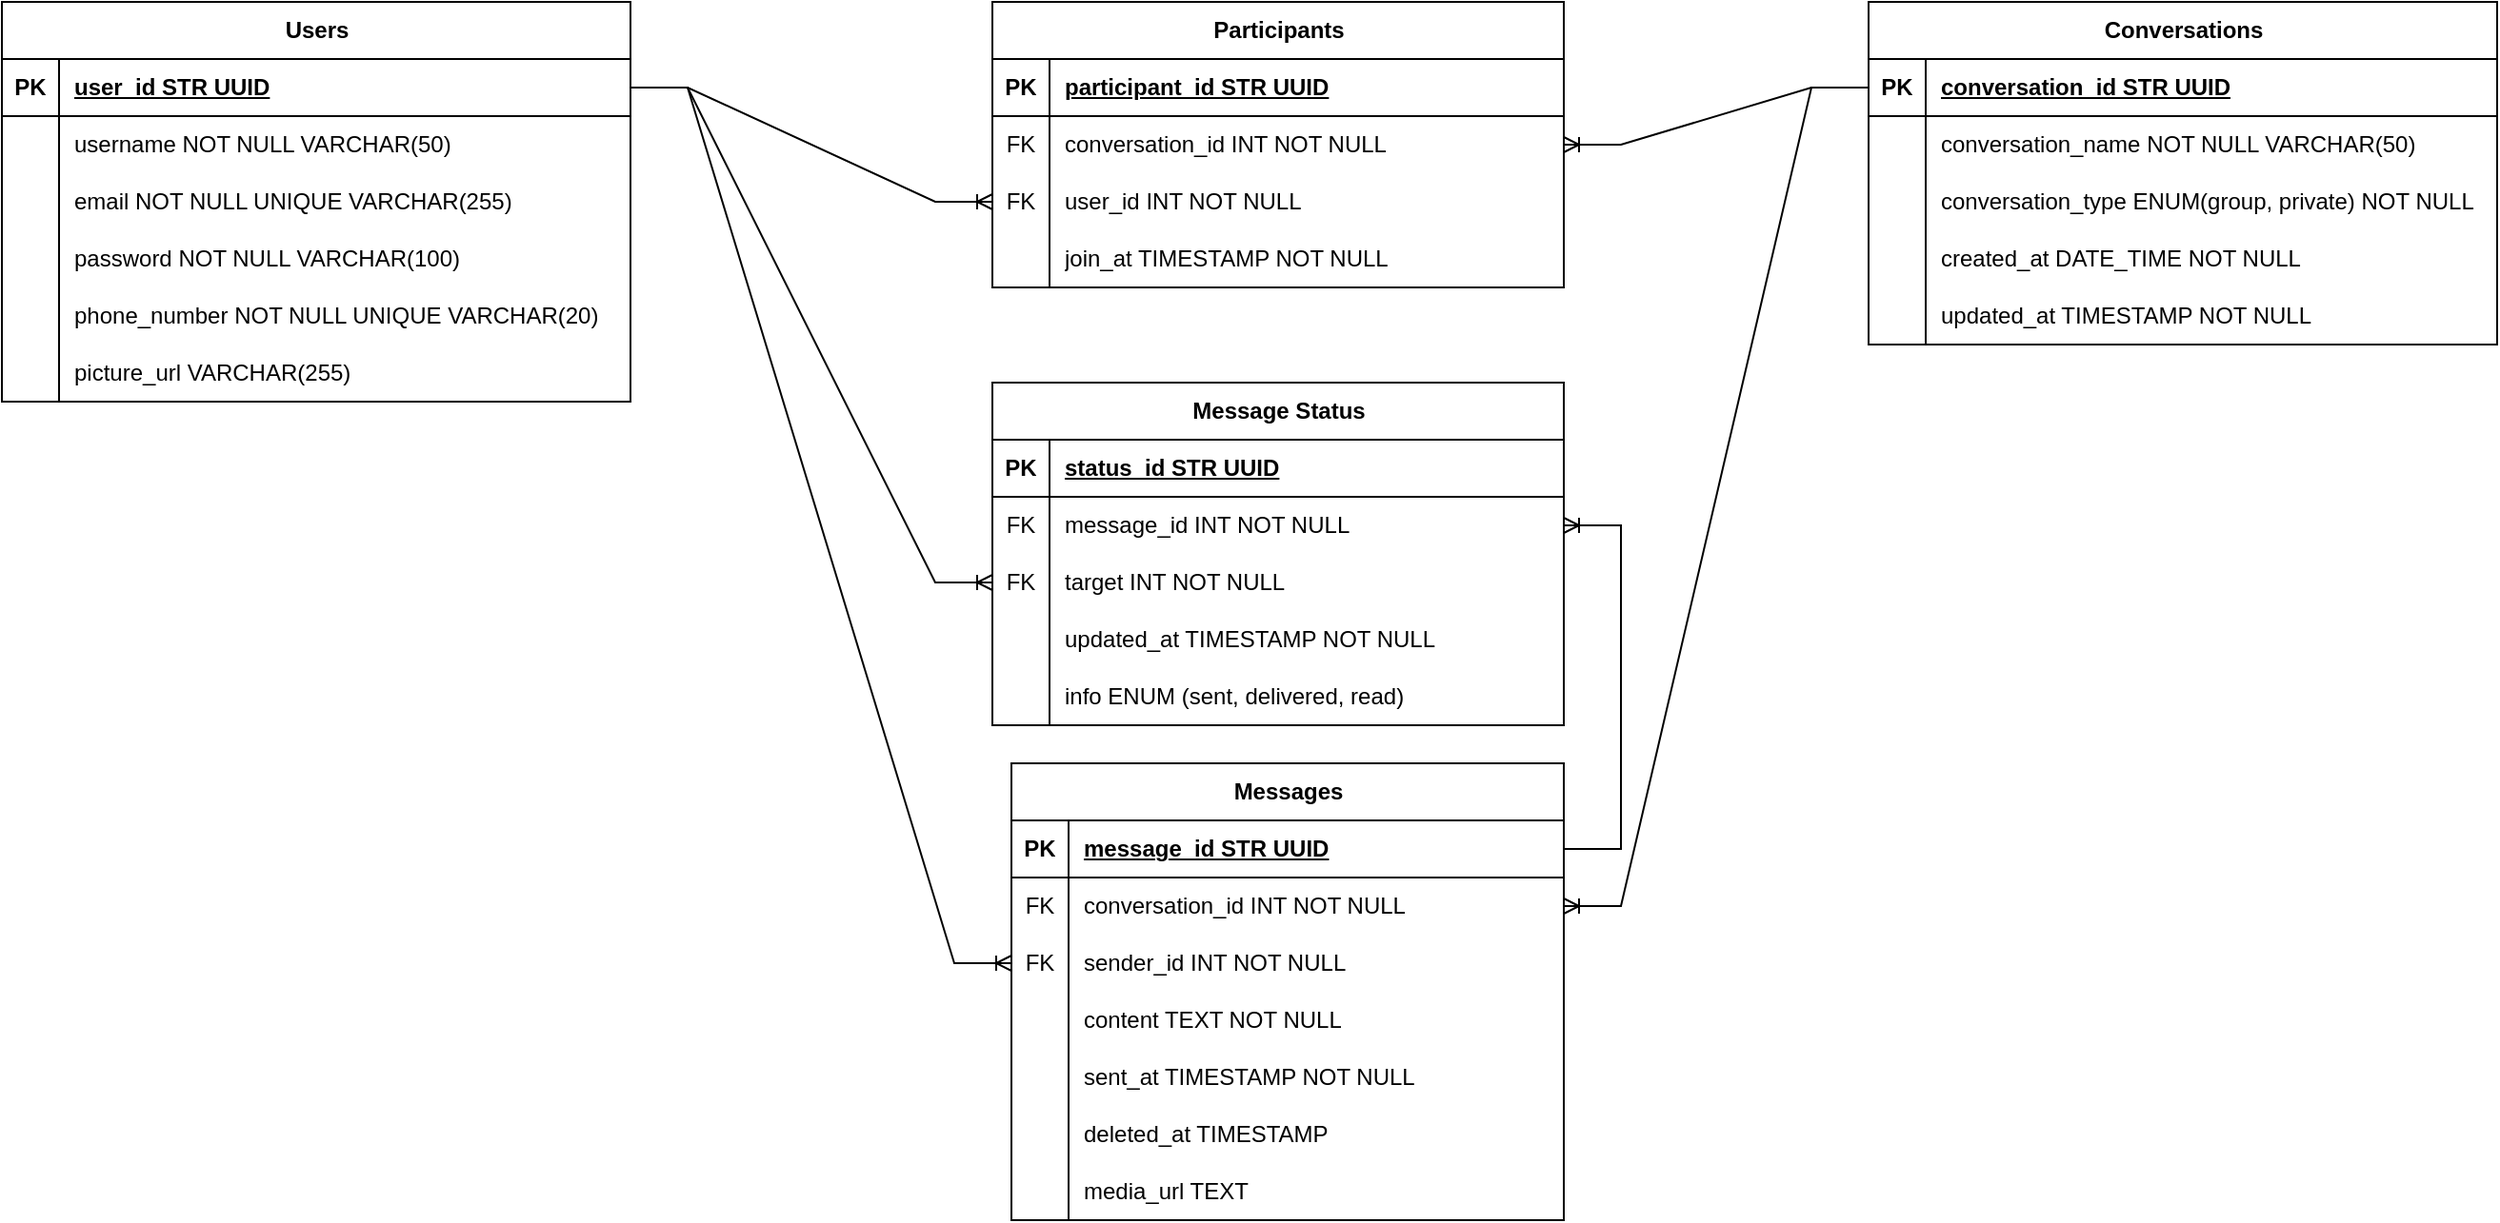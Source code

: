 <mxfile version="24.7.16">
  <diagram id="R2lEEEUBdFMjLlhIrx00" name="Page-1">
    <mxGraphModel dx="2422" dy="648" grid="1" gridSize="10" guides="1" tooltips="1" connect="1" arrows="1" fold="1" page="1" pageScale="1" pageWidth="850" pageHeight="1100" math="0" shadow="0" extFonts="Permanent Marker^https://fonts.googleapis.com/css?family=Permanent+Marker">
      <root>
        <mxCell id="0" />
        <mxCell id="1" parent="0" />
        <mxCell id="IHIBy4y1c_SKiYk8GqjD-1" value="Users" style="shape=table;startSize=30;container=1;collapsible=1;childLayout=tableLayout;fixedRows=1;rowLines=0;fontStyle=1;align=center;resizeLast=1;html=1;" parent="1" vertex="1">
          <mxGeometry x="-320" y="160" width="330" height="210" as="geometry" />
        </mxCell>
        <mxCell id="IHIBy4y1c_SKiYk8GqjD-2" value="" style="shape=tableRow;horizontal=0;startSize=0;swimlaneHead=0;swimlaneBody=0;fillColor=none;collapsible=0;dropTarget=0;points=[[0,0.5],[1,0.5]];portConstraint=eastwest;top=0;left=0;right=0;bottom=1;" parent="IHIBy4y1c_SKiYk8GqjD-1" vertex="1">
          <mxGeometry y="30" width="330" height="30" as="geometry" />
        </mxCell>
        <mxCell id="IHIBy4y1c_SKiYk8GqjD-3" value="PK" style="shape=partialRectangle;connectable=0;fillColor=none;top=0;left=0;bottom=0;right=0;fontStyle=1;overflow=hidden;whiteSpace=wrap;html=1;" parent="IHIBy4y1c_SKiYk8GqjD-2" vertex="1">
          <mxGeometry width="30" height="30" as="geometry">
            <mxRectangle width="30" height="30" as="alternateBounds" />
          </mxGeometry>
        </mxCell>
        <mxCell id="IHIBy4y1c_SKiYk8GqjD-4" value="user_id STR UUID" style="shape=partialRectangle;connectable=0;fillColor=none;top=0;left=0;bottom=0;right=0;align=left;spacingLeft=6;fontStyle=5;overflow=hidden;whiteSpace=wrap;html=1;" parent="IHIBy4y1c_SKiYk8GqjD-2" vertex="1">
          <mxGeometry x="30" width="300" height="30" as="geometry">
            <mxRectangle width="300" height="30" as="alternateBounds" />
          </mxGeometry>
        </mxCell>
        <mxCell id="IHIBy4y1c_SKiYk8GqjD-5" value="" style="shape=tableRow;horizontal=0;startSize=0;swimlaneHead=0;swimlaneBody=0;fillColor=none;collapsible=0;dropTarget=0;points=[[0,0.5],[1,0.5]];portConstraint=eastwest;top=0;left=0;right=0;bottom=0;" parent="IHIBy4y1c_SKiYk8GqjD-1" vertex="1">
          <mxGeometry y="60" width="330" height="30" as="geometry" />
        </mxCell>
        <mxCell id="IHIBy4y1c_SKiYk8GqjD-6" value="" style="shape=partialRectangle;connectable=0;fillColor=none;top=0;left=0;bottom=0;right=0;editable=1;overflow=hidden;whiteSpace=wrap;html=1;" parent="IHIBy4y1c_SKiYk8GqjD-5" vertex="1">
          <mxGeometry width="30" height="30" as="geometry">
            <mxRectangle width="30" height="30" as="alternateBounds" />
          </mxGeometry>
        </mxCell>
        <mxCell id="IHIBy4y1c_SKiYk8GqjD-7" value="username NOT NULL VARCHAR(50)" style="shape=partialRectangle;connectable=0;fillColor=none;top=0;left=0;bottom=0;right=0;align=left;spacingLeft=6;overflow=hidden;whiteSpace=wrap;html=1;" parent="IHIBy4y1c_SKiYk8GqjD-5" vertex="1">
          <mxGeometry x="30" width="300" height="30" as="geometry">
            <mxRectangle width="300" height="30" as="alternateBounds" />
          </mxGeometry>
        </mxCell>
        <mxCell id="IHIBy4y1c_SKiYk8GqjD-8" value="" style="shape=tableRow;horizontal=0;startSize=0;swimlaneHead=0;swimlaneBody=0;fillColor=none;collapsible=0;dropTarget=0;points=[[0,0.5],[1,0.5]];portConstraint=eastwest;top=0;left=0;right=0;bottom=0;" parent="IHIBy4y1c_SKiYk8GqjD-1" vertex="1">
          <mxGeometry y="90" width="330" height="30" as="geometry" />
        </mxCell>
        <mxCell id="IHIBy4y1c_SKiYk8GqjD-9" value="" style="shape=partialRectangle;connectable=0;fillColor=none;top=0;left=0;bottom=0;right=0;editable=1;overflow=hidden;whiteSpace=wrap;html=1;" parent="IHIBy4y1c_SKiYk8GqjD-8" vertex="1">
          <mxGeometry width="30" height="30" as="geometry">
            <mxRectangle width="30" height="30" as="alternateBounds" />
          </mxGeometry>
        </mxCell>
        <mxCell id="IHIBy4y1c_SKiYk8GqjD-10" value="email NOT NULL UNIQUE VARCHAR(255)" style="shape=partialRectangle;connectable=0;fillColor=none;top=0;left=0;bottom=0;right=0;align=left;spacingLeft=6;overflow=hidden;whiteSpace=wrap;html=1;" parent="IHIBy4y1c_SKiYk8GqjD-8" vertex="1">
          <mxGeometry x="30" width="300" height="30" as="geometry">
            <mxRectangle width="300" height="30" as="alternateBounds" />
          </mxGeometry>
        </mxCell>
        <mxCell id="IHIBy4y1c_SKiYk8GqjD-11" value="" style="shape=tableRow;horizontal=0;startSize=0;swimlaneHead=0;swimlaneBody=0;fillColor=none;collapsible=0;dropTarget=0;points=[[0,0.5],[1,0.5]];portConstraint=eastwest;top=0;left=0;right=0;bottom=0;" parent="IHIBy4y1c_SKiYk8GqjD-1" vertex="1">
          <mxGeometry y="120" width="330" height="30" as="geometry" />
        </mxCell>
        <mxCell id="IHIBy4y1c_SKiYk8GqjD-12" value="" style="shape=partialRectangle;connectable=0;fillColor=none;top=0;left=0;bottom=0;right=0;editable=1;overflow=hidden;whiteSpace=wrap;html=1;" parent="IHIBy4y1c_SKiYk8GqjD-11" vertex="1">
          <mxGeometry width="30" height="30" as="geometry">
            <mxRectangle width="30" height="30" as="alternateBounds" />
          </mxGeometry>
        </mxCell>
        <mxCell id="IHIBy4y1c_SKiYk8GqjD-13" value="password NOT NULL VARCHAR(100)" style="shape=partialRectangle;connectable=0;fillColor=none;top=0;left=0;bottom=0;right=0;align=left;spacingLeft=6;overflow=hidden;whiteSpace=wrap;html=1;" parent="IHIBy4y1c_SKiYk8GqjD-11" vertex="1">
          <mxGeometry x="30" width="300" height="30" as="geometry">
            <mxRectangle width="300" height="30" as="alternateBounds" />
          </mxGeometry>
        </mxCell>
        <mxCell id="IHIBy4y1c_SKiYk8GqjD-17" style="shape=tableRow;horizontal=0;startSize=0;swimlaneHead=0;swimlaneBody=0;fillColor=none;collapsible=0;dropTarget=0;points=[[0,0.5],[1,0.5]];portConstraint=eastwest;top=0;left=0;right=0;bottom=0;" parent="IHIBy4y1c_SKiYk8GqjD-1" vertex="1">
          <mxGeometry y="150" width="330" height="30" as="geometry" />
        </mxCell>
        <mxCell id="IHIBy4y1c_SKiYk8GqjD-18" style="shape=partialRectangle;connectable=0;fillColor=none;top=0;left=0;bottom=0;right=0;editable=1;overflow=hidden;whiteSpace=wrap;html=1;" parent="IHIBy4y1c_SKiYk8GqjD-17" vertex="1">
          <mxGeometry width="30" height="30" as="geometry">
            <mxRectangle width="30" height="30" as="alternateBounds" />
          </mxGeometry>
        </mxCell>
        <mxCell id="IHIBy4y1c_SKiYk8GqjD-19" value="phone_number NOT NULL UNIQUE VARCHAR(20)" style="shape=partialRectangle;connectable=0;fillColor=none;top=0;left=0;bottom=0;right=0;align=left;spacingLeft=6;overflow=hidden;whiteSpace=wrap;html=1;" parent="IHIBy4y1c_SKiYk8GqjD-17" vertex="1">
          <mxGeometry x="30" width="300" height="30" as="geometry">
            <mxRectangle width="300" height="30" as="alternateBounds" />
          </mxGeometry>
        </mxCell>
        <mxCell id="IHIBy4y1c_SKiYk8GqjD-14" style="shape=tableRow;horizontal=0;startSize=0;swimlaneHead=0;swimlaneBody=0;fillColor=none;collapsible=0;dropTarget=0;points=[[0,0.5],[1,0.5]];portConstraint=eastwest;top=0;left=0;right=0;bottom=0;" parent="IHIBy4y1c_SKiYk8GqjD-1" vertex="1">
          <mxGeometry y="180" width="330" height="30" as="geometry" />
        </mxCell>
        <mxCell id="IHIBy4y1c_SKiYk8GqjD-15" style="shape=partialRectangle;connectable=0;fillColor=none;top=0;left=0;bottom=0;right=0;editable=1;overflow=hidden;whiteSpace=wrap;html=1;" parent="IHIBy4y1c_SKiYk8GqjD-14" vertex="1">
          <mxGeometry width="30" height="30" as="geometry">
            <mxRectangle width="30" height="30" as="alternateBounds" />
          </mxGeometry>
        </mxCell>
        <mxCell id="IHIBy4y1c_SKiYk8GqjD-16" value="picture_url VARCHAR(255)" style="shape=partialRectangle;connectable=0;fillColor=none;top=0;left=0;bottom=0;right=0;align=left;spacingLeft=6;overflow=hidden;whiteSpace=wrap;html=1;" parent="IHIBy4y1c_SKiYk8GqjD-14" vertex="1">
          <mxGeometry x="30" width="300" height="30" as="geometry">
            <mxRectangle width="300" height="30" as="alternateBounds" />
          </mxGeometry>
        </mxCell>
        <mxCell id="IHIBy4y1c_SKiYk8GqjD-20" value="Conversations" style="shape=table;startSize=30;container=1;collapsible=1;childLayout=tableLayout;fixedRows=1;rowLines=0;fontStyle=1;align=center;resizeLast=1;html=1;" parent="1" vertex="1">
          <mxGeometry x="660" y="160" width="330" height="180" as="geometry" />
        </mxCell>
        <mxCell id="IHIBy4y1c_SKiYk8GqjD-21" value="" style="shape=tableRow;horizontal=0;startSize=0;swimlaneHead=0;swimlaneBody=0;fillColor=none;collapsible=0;dropTarget=0;points=[[0,0.5],[1,0.5]];portConstraint=eastwest;top=0;left=0;right=0;bottom=1;" parent="IHIBy4y1c_SKiYk8GqjD-20" vertex="1">
          <mxGeometry y="30" width="330" height="30" as="geometry" />
        </mxCell>
        <mxCell id="IHIBy4y1c_SKiYk8GqjD-22" value="PK" style="shape=partialRectangle;connectable=0;fillColor=none;top=0;left=0;bottom=0;right=0;fontStyle=1;overflow=hidden;whiteSpace=wrap;html=1;" parent="IHIBy4y1c_SKiYk8GqjD-21" vertex="1">
          <mxGeometry width="30" height="30" as="geometry">
            <mxRectangle width="30" height="30" as="alternateBounds" />
          </mxGeometry>
        </mxCell>
        <mxCell id="IHIBy4y1c_SKiYk8GqjD-23" value="conversation_id STR UUID" style="shape=partialRectangle;connectable=0;fillColor=none;top=0;left=0;bottom=0;right=0;align=left;spacingLeft=6;fontStyle=5;overflow=hidden;whiteSpace=wrap;html=1;" parent="IHIBy4y1c_SKiYk8GqjD-21" vertex="1">
          <mxGeometry x="30" width="300" height="30" as="geometry">
            <mxRectangle width="300" height="30" as="alternateBounds" />
          </mxGeometry>
        </mxCell>
        <mxCell id="IHIBy4y1c_SKiYk8GqjD-24" value="" style="shape=tableRow;horizontal=0;startSize=0;swimlaneHead=0;swimlaneBody=0;fillColor=none;collapsible=0;dropTarget=0;points=[[0,0.5],[1,0.5]];portConstraint=eastwest;top=0;left=0;right=0;bottom=0;" parent="IHIBy4y1c_SKiYk8GqjD-20" vertex="1">
          <mxGeometry y="60" width="330" height="30" as="geometry" />
        </mxCell>
        <mxCell id="IHIBy4y1c_SKiYk8GqjD-25" value="" style="shape=partialRectangle;connectable=0;fillColor=none;top=0;left=0;bottom=0;right=0;editable=1;overflow=hidden;whiteSpace=wrap;html=1;" parent="IHIBy4y1c_SKiYk8GqjD-24" vertex="1">
          <mxGeometry width="30" height="30" as="geometry">
            <mxRectangle width="30" height="30" as="alternateBounds" />
          </mxGeometry>
        </mxCell>
        <mxCell id="IHIBy4y1c_SKiYk8GqjD-26" value="conversation_name NOT NULL VARCHAR(50)" style="shape=partialRectangle;connectable=0;fillColor=none;top=0;left=0;bottom=0;right=0;align=left;spacingLeft=6;overflow=hidden;whiteSpace=wrap;html=1;" parent="IHIBy4y1c_SKiYk8GqjD-24" vertex="1">
          <mxGeometry x="30" width="300" height="30" as="geometry">
            <mxRectangle width="300" height="30" as="alternateBounds" />
          </mxGeometry>
        </mxCell>
        <mxCell id="IHIBy4y1c_SKiYk8GqjD-27" value="" style="shape=tableRow;horizontal=0;startSize=0;swimlaneHead=0;swimlaneBody=0;fillColor=none;collapsible=0;dropTarget=0;points=[[0,0.5],[1,0.5]];portConstraint=eastwest;top=0;left=0;right=0;bottom=0;" parent="IHIBy4y1c_SKiYk8GqjD-20" vertex="1">
          <mxGeometry y="90" width="330" height="30" as="geometry" />
        </mxCell>
        <mxCell id="IHIBy4y1c_SKiYk8GqjD-28" value="" style="shape=partialRectangle;connectable=0;fillColor=none;top=0;left=0;bottom=0;right=0;editable=1;overflow=hidden;whiteSpace=wrap;html=1;" parent="IHIBy4y1c_SKiYk8GqjD-27" vertex="1">
          <mxGeometry width="30" height="30" as="geometry">
            <mxRectangle width="30" height="30" as="alternateBounds" />
          </mxGeometry>
        </mxCell>
        <mxCell id="IHIBy4y1c_SKiYk8GqjD-29" value="conversation_type ENUM(group, private) NOT NULL" style="shape=partialRectangle;connectable=0;fillColor=none;top=0;left=0;bottom=0;right=0;align=left;spacingLeft=6;overflow=hidden;whiteSpace=wrap;html=1;" parent="IHIBy4y1c_SKiYk8GqjD-27" vertex="1">
          <mxGeometry x="30" width="300" height="30" as="geometry">
            <mxRectangle width="300" height="30" as="alternateBounds" />
          </mxGeometry>
        </mxCell>
        <mxCell id="IHIBy4y1c_SKiYk8GqjD-30" value="" style="shape=tableRow;horizontal=0;startSize=0;swimlaneHead=0;swimlaneBody=0;fillColor=none;collapsible=0;dropTarget=0;points=[[0,0.5],[1,0.5]];portConstraint=eastwest;top=0;left=0;right=0;bottom=0;" parent="IHIBy4y1c_SKiYk8GqjD-20" vertex="1">
          <mxGeometry y="120" width="330" height="30" as="geometry" />
        </mxCell>
        <mxCell id="IHIBy4y1c_SKiYk8GqjD-31" value="" style="shape=partialRectangle;connectable=0;fillColor=none;top=0;left=0;bottom=0;right=0;editable=1;overflow=hidden;whiteSpace=wrap;html=1;" parent="IHIBy4y1c_SKiYk8GqjD-30" vertex="1">
          <mxGeometry width="30" height="30" as="geometry">
            <mxRectangle width="30" height="30" as="alternateBounds" />
          </mxGeometry>
        </mxCell>
        <mxCell id="IHIBy4y1c_SKiYk8GqjD-32" value="created_at DATE_TIME NOT NULL" style="shape=partialRectangle;connectable=0;fillColor=none;top=0;left=0;bottom=0;right=0;align=left;spacingLeft=6;overflow=hidden;whiteSpace=wrap;html=1;" parent="IHIBy4y1c_SKiYk8GqjD-30" vertex="1">
          <mxGeometry x="30" width="300" height="30" as="geometry">
            <mxRectangle width="300" height="30" as="alternateBounds" />
          </mxGeometry>
        </mxCell>
        <mxCell id="IHIBy4y1c_SKiYk8GqjD-46" style="shape=tableRow;horizontal=0;startSize=0;swimlaneHead=0;swimlaneBody=0;fillColor=none;collapsible=0;dropTarget=0;points=[[0,0.5],[1,0.5]];portConstraint=eastwest;top=0;left=0;right=0;bottom=0;" parent="IHIBy4y1c_SKiYk8GqjD-20" vertex="1">
          <mxGeometry y="150" width="330" height="30" as="geometry" />
        </mxCell>
        <mxCell id="IHIBy4y1c_SKiYk8GqjD-47" style="shape=partialRectangle;connectable=0;fillColor=none;top=0;left=0;bottom=0;right=0;editable=1;overflow=hidden;whiteSpace=wrap;html=1;" parent="IHIBy4y1c_SKiYk8GqjD-46" vertex="1">
          <mxGeometry width="30" height="30" as="geometry">
            <mxRectangle width="30" height="30" as="alternateBounds" />
          </mxGeometry>
        </mxCell>
        <mxCell id="IHIBy4y1c_SKiYk8GqjD-48" value="updated_at TIMESTAMP NOT NULL" style="shape=partialRectangle;connectable=0;fillColor=none;top=0;left=0;bottom=0;right=0;align=left;spacingLeft=6;overflow=hidden;whiteSpace=wrap;html=1;" parent="IHIBy4y1c_SKiYk8GqjD-46" vertex="1">
          <mxGeometry x="30" width="300" height="30" as="geometry">
            <mxRectangle width="300" height="30" as="alternateBounds" />
          </mxGeometry>
        </mxCell>
        <mxCell id="IHIBy4y1c_SKiYk8GqjD-33" value="Participants" style="shape=table;startSize=30;container=1;collapsible=1;childLayout=tableLayout;fixedRows=1;rowLines=0;fontStyle=1;align=center;resizeLast=1;html=1;" parent="1" vertex="1">
          <mxGeometry x="200" y="160" width="300" height="150" as="geometry" />
        </mxCell>
        <mxCell id="IHIBy4y1c_SKiYk8GqjD-34" value="" style="shape=tableRow;horizontal=0;startSize=0;swimlaneHead=0;swimlaneBody=0;fillColor=none;collapsible=0;dropTarget=0;points=[[0,0.5],[1,0.5]];portConstraint=eastwest;top=0;left=0;right=0;bottom=1;" parent="IHIBy4y1c_SKiYk8GqjD-33" vertex="1">
          <mxGeometry y="30" width="300" height="30" as="geometry" />
        </mxCell>
        <mxCell id="IHIBy4y1c_SKiYk8GqjD-35" value="PK" style="shape=partialRectangle;connectable=0;fillColor=none;top=0;left=0;bottom=0;right=0;fontStyle=1;overflow=hidden;whiteSpace=wrap;html=1;" parent="IHIBy4y1c_SKiYk8GqjD-34" vertex="1">
          <mxGeometry width="30" height="30" as="geometry">
            <mxRectangle width="30" height="30" as="alternateBounds" />
          </mxGeometry>
        </mxCell>
        <mxCell id="IHIBy4y1c_SKiYk8GqjD-36" value="participant_id STR UUID" style="shape=partialRectangle;connectable=0;fillColor=none;top=0;left=0;bottom=0;right=0;align=left;spacingLeft=6;fontStyle=5;overflow=hidden;whiteSpace=wrap;html=1;" parent="IHIBy4y1c_SKiYk8GqjD-34" vertex="1">
          <mxGeometry x="30" width="270" height="30" as="geometry">
            <mxRectangle width="270" height="30" as="alternateBounds" />
          </mxGeometry>
        </mxCell>
        <mxCell id="IHIBy4y1c_SKiYk8GqjD-37" value="" style="shape=tableRow;horizontal=0;startSize=0;swimlaneHead=0;swimlaneBody=0;fillColor=none;collapsible=0;dropTarget=0;points=[[0,0.5],[1,0.5]];portConstraint=eastwest;top=0;left=0;right=0;bottom=0;" parent="IHIBy4y1c_SKiYk8GqjD-33" vertex="1">
          <mxGeometry y="60" width="300" height="30" as="geometry" />
        </mxCell>
        <mxCell id="IHIBy4y1c_SKiYk8GqjD-38" value="FK" style="shape=partialRectangle;connectable=0;fillColor=none;top=0;left=0;bottom=0;right=0;editable=1;overflow=hidden;whiteSpace=wrap;html=1;" parent="IHIBy4y1c_SKiYk8GqjD-37" vertex="1">
          <mxGeometry width="30" height="30" as="geometry">
            <mxRectangle width="30" height="30" as="alternateBounds" />
          </mxGeometry>
        </mxCell>
        <mxCell id="IHIBy4y1c_SKiYk8GqjD-39" value="conversation_id INT NOT NULL" style="shape=partialRectangle;connectable=0;fillColor=none;top=0;left=0;bottom=0;right=0;align=left;spacingLeft=6;overflow=hidden;whiteSpace=wrap;html=1;" parent="IHIBy4y1c_SKiYk8GqjD-37" vertex="1">
          <mxGeometry x="30" width="270" height="30" as="geometry">
            <mxRectangle width="270" height="30" as="alternateBounds" />
          </mxGeometry>
        </mxCell>
        <mxCell id="IHIBy4y1c_SKiYk8GqjD-40" value="" style="shape=tableRow;horizontal=0;startSize=0;swimlaneHead=0;swimlaneBody=0;fillColor=none;collapsible=0;dropTarget=0;points=[[0,0.5],[1,0.5]];portConstraint=eastwest;top=0;left=0;right=0;bottom=0;" parent="IHIBy4y1c_SKiYk8GqjD-33" vertex="1">
          <mxGeometry y="90" width="300" height="30" as="geometry" />
        </mxCell>
        <mxCell id="IHIBy4y1c_SKiYk8GqjD-41" value="FK" style="shape=partialRectangle;connectable=0;fillColor=none;top=0;left=0;bottom=0;right=0;editable=1;overflow=hidden;whiteSpace=wrap;html=1;" parent="IHIBy4y1c_SKiYk8GqjD-40" vertex="1">
          <mxGeometry width="30" height="30" as="geometry">
            <mxRectangle width="30" height="30" as="alternateBounds" />
          </mxGeometry>
        </mxCell>
        <mxCell id="IHIBy4y1c_SKiYk8GqjD-42" value="user_id INT NOT NULL" style="shape=partialRectangle;connectable=0;fillColor=none;top=0;left=0;bottom=0;right=0;align=left;spacingLeft=6;overflow=hidden;whiteSpace=wrap;html=1;" parent="IHIBy4y1c_SKiYk8GqjD-40" vertex="1">
          <mxGeometry x="30" width="270" height="30" as="geometry">
            <mxRectangle width="270" height="30" as="alternateBounds" />
          </mxGeometry>
        </mxCell>
        <mxCell id="IHIBy4y1c_SKiYk8GqjD-43" value="" style="shape=tableRow;horizontal=0;startSize=0;swimlaneHead=0;swimlaneBody=0;fillColor=none;collapsible=0;dropTarget=0;points=[[0,0.5],[1,0.5]];portConstraint=eastwest;top=0;left=0;right=0;bottom=0;" parent="IHIBy4y1c_SKiYk8GqjD-33" vertex="1">
          <mxGeometry y="120" width="300" height="30" as="geometry" />
        </mxCell>
        <mxCell id="IHIBy4y1c_SKiYk8GqjD-44" value="" style="shape=partialRectangle;connectable=0;fillColor=none;top=0;left=0;bottom=0;right=0;editable=1;overflow=hidden;whiteSpace=wrap;html=1;" parent="IHIBy4y1c_SKiYk8GqjD-43" vertex="1">
          <mxGeometry width="30" height="30" as="geometry">
            <mxRectangle width="30" height="30" as="alternateBounds" />
          </mxGeometry>
        </mxCell>
        <mxCell id="IHIBy4y1c_SKiYk8GqjD-45" value="join_at TIMESTAMP NOT NULL" style="shape=partialRectangle;connectable=0;fillColor=none;top=0;left=0;bottom=0;right=0;align=left;spacingLeft=6;overflow=hidden;whiteSpace=wrap;html=1;" parent="IHIBy4y1c_SKiYk8GqjD-43" vertex="1">
          <mxGeometry x="30" width="270" height="30" as="geometry">
            <mxRectangle width="270" height="30" as="alternateBounds" />
          </mxGeometry>
        </mxCell>
        <mxCell id="IHIBy4y1c_SKiYk8GqjD-49" value="Messages" style="shape=table;startSize=30;container=1;collapsible=1;childLayout=tableLayout;fixedRows=1;rowLines=0;fontStyle=1;align=center;resizeLast=1;html=1;" parent="1" vertex="1">
          <mxGeometry x="210" y="560" width="290" height="240" as="geometry" />
        </mxCell>
        <mxCell id="IHIBy4y1c_SKiYk8GqjD-50" value="" style="shape=tableRow;horizontal=0;startSize=0;swimlaneHead=0;swimlaneBody=0;fillColor=none;collapsible=0;dropTarget=0;points=[[0,0.5],[1,0.5]];portConstraint=eastwest;top=0;left=0;right=0;bottom=1;" parent="IHIBy4y1c_SKiYk8GqjD-49" vertex="1">
          <mxGeometry y="30" width="290" height="30" as="geometry" />
        </mxCell>
        <mxCell id="IHIBy4y1c_SKiYk8GqjD-51" value="PK" style="shape=partialRectangle;connectable=0;fillColor=none;top=0;left=0;bottom=0;right=0;fontStyle=1;overflow=hidden;whiteSpace=wrap;html=1;" parent="IHIBy4y1c_SKiYk8GqjD-50" vertex="1">
          <mxGeometry width="30" height="30" as="geometry">
            <mxRectangle width="30" height="30" as="alternateBounds" />
          </mxGeometry>
        </mxCell>
        <mxCell id="IHIBy4y1c_SKiYk8GqjD-52" value="message_id STR UUID" style="shape=partialRectangle;connectable=0;fillColor=none;top=0;left=0;bottom=0;right=0;align=left;spacingLeft=6;fontStyle=5;overflow=hidden;whiteSpace=wrap;html=1;" parent="IHIBy4y1c_SKiYk8GqjD-50" vertex="1">
          <mxGeometry x="30" width="260" height="30" as="geometry">
            <mxRectangle width="260" height="30" as="alternateBounds" />
          </mxGeometry>
        </mxCell>
        <mxCell id="IHIBy4y1c_SKiYk8GqjD-65" style="shape=tableRow;horizontal=0;startSize=0;swimlaneHead=0;swimlaneBody=0;fillColor=none;collapsible=0;dropTarget=0;points=[[0,0.5],[1,0.5]];portConstraint=eastwest;top=0;left=0;right=0;bottom=0;" parent="IHIBy4y1c_SKiYk8GqjD-49" vertex="1">
          <mxGeometry y="60" width="290" height="30" as="geometry" />
        </mxCell>
        <mxCell id="IHIBy4y1c_SKiYk8GqjD-66" value="FK" style="shape=partialRectangle;connectable=0;fillColor=none;top=0;left=0;bottom=0;right=0;editable=1;overflow=hidden;whiteSpace=wrap;html=1;" parent="IHIBy4y1c_SKiYk8GqjD-65" vertex="1">
          <mxGeometry width="30" height="30" as="geometry">
            <mxRectangle width="30" height="30" as="alternateBounds" />
          </mxGeometry>
        </mxCell>
        <mxCell id="IHIBy4y1c_SKiYk8GqjD-67" value="conversation_id INT NOT NULL" style="shape=partialRectangle;connectable=0;fillColor=none;top=0;left=0;bottom=0;right=0;align=left;spacingLeft=6;overflow=hidden;whiteSpace=wrap;html=1;" parent="IHIBy4y1c_SKiYk8GqjD-65" vertex="1">
          <mxGeometry x="30" width="260" height="30" as="geometry">
            <mxRectangle width="260" height="30" as="alternateBounds" />
          </mxGeometry>
        </mxCell>
        <mxCell id="IHIBy4y1c_SKiYk8GqjD-53" value="" style="shape=tableRow;horizontal=0;startSize=0;swimlaneHead=0;swimlaneBody=0;fillColor=none;collapsible=0;dropTarget=0;points=[[0,0.5],[1,0.5]];portConstraint=eastwest;top=0;left=0;right=0;bottom=0;" parent="IHIBy4y1c_SKiYk8GqjD-49" vertex="1">
          <mxGeometry y="90" width="290" height="30" as="geometry" />
        </mxCell>
        <mxCell id="IHIBy4y1c_SKiYk8GqjD-54" value="FK" style="shape=partialRectangle;connectable=0;fillColor=none;top=0;left=0;bottom=0;right=0;editable=1;overflow=hidden;whiteSpace=wrap;html=1;" parent="IHIBy4y1c_SKiYk8GqjD-53" vertex="1">
          <mxGeometry width="30" height="30" as="geometry">
            <mxRectangle width="30" height="30" as="alternateBounds" />
          </mxGeometry>
        </mxCell>
        <mxCell id="IHIBy4y1c_SKiYk8GqjD-55" value="sender_id INT NOT NULL" style="shape=partialRectangle;connectable=0;fillColor=none;top=0;left=0;bottom=0;right=0;align=left;spacingLeft=6;overflow=hidden;whiteSpace=wrap;html=1;" parent="IHIBy4y1c_SKiYk8GqjD-53" vertex="1">
          <mxGeometry x="30" width="260" height="30" as="geometry">
            <mxRectangle width="260" height="30" as="alternateBounds" />
          </mxGeometry>
        </mxCell>
        <mxCell id="IHIBy4y1c_SKiYk8GqjD-56" value="" style="shape=tableRow;horizontal=0;startSize=0;swimlaneHead=0;swimlaneBody=0;fillColor=none;collapsible=0;dropTarget=0;points=[[0,0.5],[1,0.5]];portConstraint=eastwest;top=0;left=0;right=0;bottom=0;" parent="IHIBy4y1c_SKiYk8GqjD-49" vertex="1">
          <mxGeometry y="120" width="290" height="30" as="geometry" />
        </mxCell>
        <mxCell id="IHIBy4y1c_SKiYk8GqjD-57" value="" style="shape=partialRectangle;connectable=0;fillColor=none;top=0;left=0;bottom=0;right=0;editable=1;overflow=hidden;whiteSpace=wrap;html=1;" parent="IHIBy4y1c_SKiYk8GqjD-56" vertex="1">
          <mxGeometry width="30" height="30" as="geometry">
            <mxRectangle width="30" height="30" as="alternateBounds" />
          </mxGeometry>
        </mxCell>
        <mxCell id="IHIBy4y1c_SKiYk8GqjD-58" value="content TEXT NOT NULL" style="shape=partialRectangle;connectable=0;fillColor=none;top=0;left=0;bottom=0;right=0;align=left;spacingLeft=6;overflow=hidden;whiteSpace=wrap;html=1;" parent="IHIBy4y1c_SKiYk8GqjD-56" vertex="1">
          <mxGeometry x="30" width="260" height="30" as="geometry">
            <mxRectangle width="260" height="30" as="alternateBounds" />
          </mxGeometry>
        </mxCell>
        <mxCell id="IHIBy4y1c_SKiYk8GqjD-59" value="" style="shape=tableRow;horizontal=0;startSize=0;swimlaneHead=0;swimlaneBody=0;fillColor=none;collapsible=0;dropTarget=0;points=[[0,0.5],[1,0.5]];portConstraint=eastwest;top=0;left=0;right=0;bottom=0;" parent="IHIBy4y1c_SKiYk8GqjD-49" vertex="1">
          <mxGeometry y="150" width="290" height="30" as="geometry" />
        </mxCell>
        <mxCell id="IHIBy4y1c_SKiYk8GqjD-60" value="" style="shape=partialRectangle;connectable=0;fillColor=none;top=0;left=0;bottom=0;right=0;editable=1;overflow=hidden;whiteSpace=wrap;html=1;" parent="IHIBy4y1c_SKiYk8GqjD-59" vertex="1">
          <mxGeometry width="30" height="30" as="geometry">
            <mxRectangle width="30" height="30" as="alternateBounds" />
          </mxGeometry>
        </mxCell>
        <mxCell id="IHIBy4y1c_SKiYk8GqjD-61" value="sent_at TIMESTAMP NOT NULL" style="shape=partialRectangle;connectable=0;fillColor=none;top=0;left=0;bottom=0;right=0;align=left;spacingLeft=6;overflow=hidden;whiteSpace=wrap;html=1;" parent="IHIBy4y1c_SKiYk8GqjD-59" vertex="1">
          <mxGeometry x="30" width="260" height="30" as="geometry">
            <mxRectangle width="260" height="30" as="alternateBounds" />
          </mxGeometry>
        </mxCell>
        <mxCell id="IHIBy4y1c_SKiYk8GqjD-62" style="shape=tableRow;horizontal=0;startSize=0;swimlaneHead=0;swimlaneBody=0;fillColor=none;collapsible=0;dropTarget=0;points=[[0,0.5],[1,0.5]];portConstraint=eastwest;top=0;left=0;right=0;bottom=0;" parent="IHIBy4y1c_SKiYk8GqjD-49" vertex="1">
          <mxGeometry y="180" width="290" height="30" as="geometry" />
        </mxCell>
        <mxCell id="IHIBy4y1c_SKiYk8GqjD-63" style="shape=partialRectangle;connectable=0;fillColor=none;top=0;left=0;bottom=0;right=0;editable=1;overflow=hidden;whiteSpace=wrap;html=1;" parent="IHIBy4y1c_SKiYk8GqjD-62" vertex="1">
          <mxGeometry width="30" height="30" as="geometry">
            <mxRectangle width="30" height="30" as="alternateBounds" />
          </mxGeometry>
        </mxCell>
        <mxCell id="IHIBy4y1c_SKiYk8GqjD-64" value="deleted_at TIMESTAMP&amp;nbsp;" style="shape=partialRectangle;connectable=0;fillColor=none;top=0;left=0;bottom=0;right=0;align=left;spacingLeft=6;overflow=hidden;whiteSpace=wrap;html=1;" parent="IHIBy4y1c_SKiYk8GqjD-62" vertex="1">
          <mxGeometry x="30" width="260" height="30" as="geometry">
            <mxRectangle width="260" height="30" as="alternateBounds" />
          </mxGeometry>
        </mxCell>
        <mxCell id="IHIBy4y1c_SKiYk8GqjD-72" style="shape=tableRow;horizontal=0;startSize=0;swimlaneHead=0;swimlaneBody=0;fillColor=none;collapsible=0;dropTarget=0;points=[[0,0.5],[1,0.5]];portConstraint=eastwest;top=0;left=0;right=0;bottom=0;" parent="IHIBy4y1c_SKiYk8GqjD-49" vertex="1">
          <mxGeometry y="210" width="290" height="30" as="geometry" />
        </mxCell>
        <mxCell id="IHIBy4y1c_SKiYk8GqjD-73" style="shape=partialRectangle;connectable=0;fillColor=none;top=0;left=0;bottom=0;right=0;editable=1;overflow=hidden;whiteSpace=wrap;html=1;" parent="IHIBy4y1c_SKiYk8GqjD-72" vertex="1">
          <mxGeometry width="30" height="30" as="geometry">
            <mxRectangle width="30" height="30" as="alternateBounds" />
          </mxGeometry>
        </mxCell>
        <mxCell id="IHIBy4y1c_SKiYk8GqjD-74" value="media_url TEXT&amp;nbsp;" style="shape=partialRectangle;connectable=0;fillColor=none;top=0;left=0;bottom=0;right=0;align=left;spacingLeft=6;overflow=hidden;whiteSpace=wrap;html=1;" parent="IHIBy4y1c_SKiYk8GqjD-72" vertex="1">
          <mxGeometry x="30" width="260" height="30" as="geometry">
            <mxRectangle width="260" height="30" as="alternateBounds" />
          </mxGeometry>
        </mxCell>
        <mxCell id="IHIBy4y1c_SKiYk8GqjD-75" value="Message Status" style="shape=table;startSize=30;container=1;collapsible=1;childLayout=tableLayout;fixedRows=1;rowLines=0;fontStyle=1;align=center;resizeLast=1;html=1;" parent="1" vertex="1">
          <mxGeometry x="200" y="360" width="300" height="180" as="geometry" />
        </mxCell>
        <mxCell id="IHIBy4y1c_SKiYk8GqjD-76" value="" style="shape=tableRow;horizontal=0;startSize=0;swimlaneHead=0;swimlaneBody=0;fillColor=none;collapsible=0;dropTarget=0;points=[[0,0.5],[1,0.5]];portConstraint=eastwest;top=0;left=0;right=0;bottom=1;" parent="IHIBy4y1c_SKiYk8GqjD-75" vertex="1">
          <mxGeometry y="30" width="300" height="30" as="geometry" />
        </mxCell>
        <mxCell id="IHIBy4y1c_SKiYk8GqjD-77" value="PK" style="shape=partialRectangle;connectable=0;fillColor=none;top=0;left=0;bottom=0;right=0;fontStyle=1;overflow=hidden;whiteSpace=wrap;html=1;" parent="IHIBy4y1c_SKiYk8GqjD-76" vertex="1">
          <mxGeometry width="30" height="30" as="geometry">
            <mxRectangle width="30" height="30" as="alternateBounds" />
          </mxGeometry>
        </mxCell>
        <mxCell id="IHIBy4y1c_SKiYk8GqjD-78" value="status_id STR UUID" style="shape=partialRectangle;connectable=0;fillColor=none;top=0;left=0;bottom=0;right=0;align=left;spacingLeft=6;fontStyle=5;overflow=hidden;whiteSpace=wrap;html=1;" parent="IHIBy4y1c_SKiYk8GqjD-76" vertex="1">
          <mxGeometry x="30" width="270" height="30" as="geometry">
            <mxRectangle width="270" height="30" as="alternateBounds" />
          </mxGeometry>
        </mxCell>
        <mxCell id="IHIBy4y1c_SKiYk8GqjD-79" value="" style="shape=tableRow;horizontal=0;startSize=0;swimlaneHead=0;swimlaneBody=0;fillColor=none;collapsible=0;dropTarget=0;points=[[0,0.5],[1,0.5]];portConstraint=eastwest;top=0;left=0;right=0;bottom=0;" parent="IHIBy4y1c_SKiYk8GqjD-75" vertex="1">
          <mxGeometry y="60" width="300" height="30" as="geometry" />
        </mxCell>
        <mxCell id="IHIBy4y1c_SKiYk8GqjD-80" value="FK" style="shape=partialRectangle;connectable=0;fillColor=none;top=0;left=0;bottom=0;right=0;editable=1;overflow=hidden;whiteSpace=wrap;html=1;" parent="IHIBy4y1c_SKiYk8GqjD-79" vertex="1">
          <mxGeometry width="30" height="30" as="geometry">
            <mxRectangle width="30" height="30" as="alternateBounds" />
          </mxGeometry>
        </mxCell>
        <mxCell id="IHIBy4y1c_SKiYk8GqjD-81" value="message_id INT NOT NULL" style="shape=partialRectangle;connectable=0;fillColor=none;top=0;left=0;bottom=0;right=0;align=left;spacingLeft=6;overflow=hidden;whiteSpace=wrap;html=1;" parent="IHIBy4y1c_SKiYk8GqjD-79" vertex="1">
          <mxGeometry x="30" width="270" height="30" as="geometry">
            <mxRectangle width="270" height="30" as="alternateBounds" />
          </mxGeometry>
        </mxCell>
        <mxCell id="IHIBy4y1c_SKiYk8GqjD-82" value="" style="shape=tableRow;horizontal=0;startSize=0;swimlaneHead=0;swimlaneBody=0;fillColor=none;collapsible=0;dropTarget=0;points=[[0,0.5],[1,0.5]];portConstraint=eastwest;top=0;left=0;right=0;bottom=0;" parent="IHIBy4y1c_SKiYk8GqjD-75" vertex="1">
          <mxGeometry y="90" width="300" height="30" as="geometry" />
        </mxCell>
        <mxCell id="IHIBy4y1c_SKiYk8GqjD-83" value="FK" style="shape=partialRectangle;connectable=0;fillColor=none;top=0;left=0;bottom=0;right=0;editable=1;overflow=hidden;whiteSpace=wrap;html=1;" parent="IHIBy4y1c_SKiYk8GqjD-82" vertex="1">
          <mxGeometry width="30" height="30" as="geometry">
            <mxRectangle width="30" height="30" as="alternateBounds" />
          </mxGeometry>
        </mxCell>
        <mxCell id="IHIBy4y1c_SKiYk8GqjD-84" value="target INT NOT NULL" style="shape=partialRectangle;connectable=0;fillColor=none;top=0;left=0;bottom=0;right=0;align=left;spacingLeft=6;overflow=hidden;whiteSpace=wrap;html=1;" parent="IHIBy4y1c_SKiYk8GqjD-82" vertex="1">
          <mxGeometry x="30" width="270" height="30" as="geometry">
            <mxRectangle width="270" height="30" as="alternateBounds" />
          </mxGeometry>
        </mxCell>
        <mxCell id="IHIBy4y1c_SKiYk8GqjD-85" value="" style="shape=tableRow;horizontal=0;startSize=0;swimlaneHead=0;swimlaneBody=0;fillColor=none;collapsible=0;dropTarget=0;points=[[0,0.5],[1,0.5]];portConstraint=eastwest;top=0;left=0;right=0;bottom=0;" parent="IHIBy4y1c_SKiYk8GqjD-75" vertex="1">
          <mxGeometry y="120" width="300" height="30" as="geometry" />
        </mxCell>
        <mxCell id="IHIBy4y1c_SKiYk8GqjD-86" value="" style="shape=partialRectangle;connectable=0;fillColor=none;top=0;left=0;bottom=0;right=0;editable=1;overflow=hidden;whiteSpace=wrap;html=1;" parent="IHIBy4y1c_SKiYk8GqjD-85" vertex="1">
          <mxGeometry width="30" height="30" as="geometry">
            <mxRectangle width="30" height="30" as="alternateBounds" />
          </mxGeometry>
        </mxCell>
        <mxCell id="IHIBy4y1c_SKiYk8GqjD-87" value="updated_at TIMESTAMP NOT NULL" style="shape=partialRectangle;connectable=0;fillColor=none;top=0;left=0;bottom=0;right=0;align=left;spacingLeft=6;overflow=hidden;whiteSpace=wrap;html=1;" parent="IHIBy4y1c_SKiYk8GqjD-85" vertex="1">
          <mxGeometry x="30" width="270" height="30" as="geometry">
            <mxRectangle width="270" height="30" as="alternateBounds" />
          </mxGeometry>
        </mxCell>
        <mxCell id="IHIBy4y1c_SKiYk8GqjD-97" style="shape=tableRow;horizontal=0;startSize=0;swimlaneHead=0;swimlaneBody=0;fillColor=none;collapsible=0;dropTarget=0;points=[[0,0.5],[1,0.5]];portConstraint=eastwest;top=0;left=0;right=0;bottom=0;" parent="IHIBy4y1c_SKiYk8GqjD-75" vertex="1">
          <mxGeometry y="150" width="300" height="30" as="geometry" />
        </mxCell>
        <mxCell id="IHIBy4y1c_SKiYk8GqjD-98" style="shape=partialRectangle;connectable=0;fillColor=none;top=0;left=0;bottom=0;right=0;editable=1;overflow=hidden;whiteSpace=wrap;html=1;" parent="IHIBy4y1c_SKiYk8GqjD-97" vertex="1">
          <mxGeometry width="30" height="30" as="geometry">
            <mxRectangle width="30" height="30" as="alternateBounds" />
          </mxGeometry>
        </mxCell>
        <mxCell id="IHIBy4y1c_SKiYk8GqjD-99" value="info ENUM (sent, delivered, read)" style="shape=partialRectangle;connectable=0;fillColor=none;top=0;left=0;bottom=0;right=0;align=left;spacingLeft=6;overflow=hidden;whiteSpace=wrap;html=1;" parent="IHIBy4y1c_SKiYk8GqjD-97" vertex="1">
          <mxGeometry x="30" width="270" height="30" as="geometry">
            <mxRectangle width="270" height="30" as="alternateBounds" />
          </mxGeometry>
        </mxCell>
        <mxCell id="IHIBy4y1c_SKiYk8GqjD-88" value="" style="edgeStyle=entityRelationEdgeStyle;fontSize=12;html=1;endArrow=ERoneToMany;rounded=0;entryX=1;entryY=0.5;entryDx=0;entryDy=0;exitX=0;exitY=0.5;exitDx=0;exitDy=0;" parent="1" source="IHIBy4y1c_SKiYk8GqjD-21" target="IHIBy4y1c_SKiYk8GqjD-37" edge="1">
          <mxGeometry width="100" height="100" relative="1" as="geometry">
            <mxPoint x="740" y="80" as="sourcePoint" />
            <mxPoint x="640" y="-20" as="targetPoint" />
          </mxGeometry>
        </mxCell>
        <mxCell id="IHIBy4y1c_SKiYk8GqjD-89" value="" style="edgeStyle=entityRelationEdgeStyle;fontSize=12;html=1;endArrow=ERoneToMany;rounded=0;exitX=1;exitY=0.5;exitDx=0;exitDy=0;entryX=0;entryY=0.5;entryDx=0;entryDy=0;" parent="1" source="IHIBy4y1c_SKiYk8GqjD-2" target="IHIBy4y1c_SKiYk8GqjD-40" edge="1">
          <mxGeometry width="100" height="100" relative="1" as="geometry">
            <mxPoint x="140" y="120" as="sourcePoint" />
            <mxPoint x="240" y="20" as="targetPoint" />
          </mxGeometry>
        </mxCell>
        <mxCell id="IHIBy4y1c_SKiYk8GqjD-90" value="" style="edgeStyle=entityRelationEdgeStyle;fontSize=12;html=1;endArrow=ERoneToMany;rounded=0;entryX=1;entryY=0.5;entryDx=0;entryDy=0;exitX=0;exitY=0.5;exitDx=0;exitDy=0;" parent="1" source="IHIBy4y1c_SKiYk8GqjD-21" target="IHIBy4y1c_SKiYk8GqjD-65" edge="1">
          <mxGeometry width="100" height="100" relative="1" as="geometry">
            <mxPoint x="850" y="610" as="sourcePoint" />
            <mxPoint x="750" y="510" as="targetPoint" />
          </mxGeometry>
        </mxCell>
        <mxCell id="IHIBy4y1c_SKiYk8GqjD-91" value="" style="edgeStyle=entityRelationEdgeStyle;fontSize=12;html=1;endArrow=ERoneToMany;rounded=0;entryX=0;entryY=0.5;entryDx=0;entryDy=0;" parent="1" source="IHIBy4y1c_SKiYk8GqjD-2" target="IHIBy4y1c_SKiYk8GqjD-53" edge="1">
          <mxGeometry width="100" height="100" relative="1" as="geometry">
            <mxPoint x="90" y="560" as="sourcePoint" />
            <mxPoint x="190" y="460" as="targetPoint" />
          </mxGeometry>
        </mxCell>
        <mxCell id="IHIBy4y1c_SKiYk8GqjD-92" value="" style="edgeStyle=entityRelationEdgeStyle;fontSize=12;html=1;endArrow=ERoneToMany;rounded=0;exitX=1;exitY=0.5;exitDx=0;exitDy=0;" parent="1" source="IHIBy4y1c_SKiYk8GqjD-2" target="IHIBy4y1c_SKiYk8GqjD-82" edge="1">
          <mxGeometry width="100" height="100" relative="1" as="geometry">
            <mxPoint x="-10" y="590" as="sourcePoint" />
            <mxPoint x="90" y="490" as="targetPoint" />
          </mxGeometry>
        </mxCell>
        <mxCell id="IHIBy4y1c_SKiYk8GqjD-93" value="" style="edgeStyle=entityRelationEdgeStyle;fontSize=12;html=1;endArrow=ERoneToMany;rounded=0;entryX=1;entryY=0.5;entryDx=0;entryDy=0;exitX=1;exitY=0.5;exitDx=0;exitDy=0;" parent="1" source="IHIBy4y1c_SKiYk8GqjD-50" target="IHIBy4y1c_SKiYk8GqjD-79" edge="1">
          <mxGeometry width="100" height="100" relative="1" as="geometry">
            <mxPoint x="760" y="530" as="sourcePoint" />
            <mxPoint x="660" y="430" as="targetPoint" />
          </mxGeometry>
        </mxCell>
      </root>
    </mxGraphModel>
  </diagram>
</mxfile>
